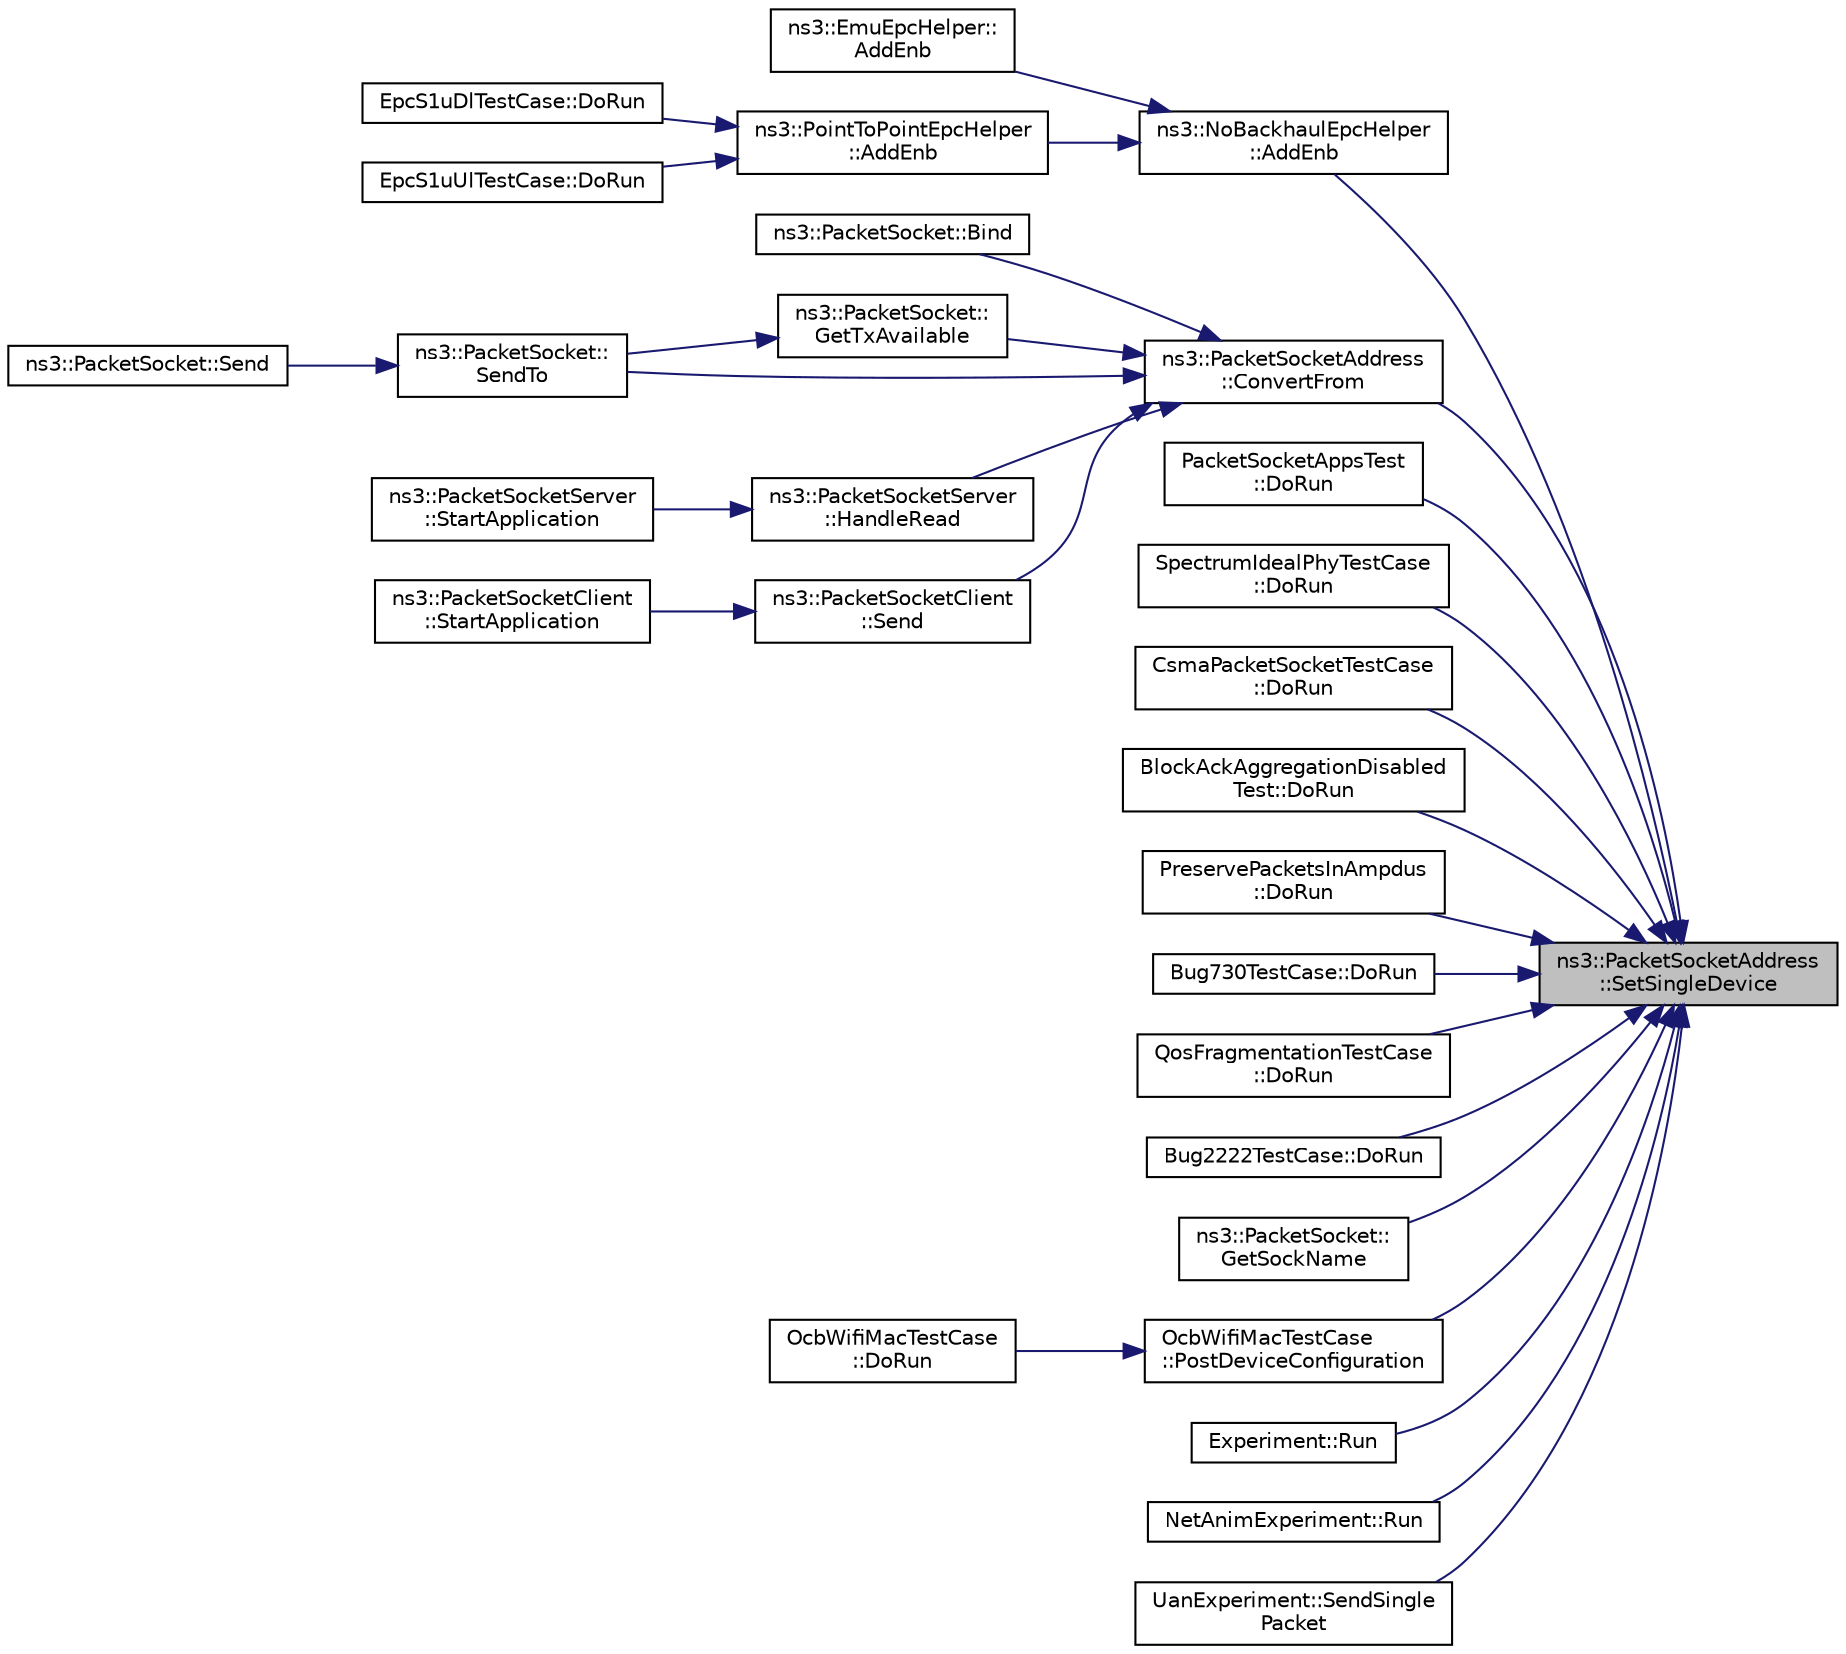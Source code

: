 digraph "ns3::PacketSocketAddress::SetSingleDevice"
{
 // LATEX_PDF_SIZE
  edge [fontname="Helvetica",fontsize="10",labelfontname="Helvetica",labelfontsize="10"];
  node [fontname="Helvetica",fontsize="10",shape=record];
  rankdir="RL";
  Node1 [label="ns3::PacketSocketAddress\l::SetSingleDevice",height=0.2,width=0.4,color="black", fillcolor="grey75", style="filled", fontcolor="black",tooltip="Set the address to match only a specified NetDevice."];
  Node1 -> Node2 [dir="back",color="midnightblue",fontsize="10",style="solid",fontname="Helvetica"];
  Node2 [label="ns3::NoBackhaulEpcHelper\l::AddEnb",height=0.2,width=0.4,color="black", fillcolor="white", style="filled",URL="$classns3_1_1_no_backhaul_epc_helper.html#aa1cdaed2fa4b5f0683c30b6090b37540",tooltip="Add an eNB to the EPC."];
  Node2 -> Node3 [dir="back",color="midnightblue",fontsize="10",style="solid",fontname="Helvetica"];
  Node3 [label="ns3::EmuEpcHelper::\lAddEnb",height=0.2,width=0.4,color="black", fillcolor="white", style="filled",URL="$classns3_1_1_emu_epc_helper.html#abaff0cf3ed70c034b5e0fd22dc89a7ba",tooltip="Add an eNB to the EPC."];
  Node2 -> Node4 [dir="back",color="midnightblue",fontsize="10",style="solid",fontname="Helvetica"];
  Node4 [label="ns3::PointToPointEpcHelper\l::AddEnb",height=0.2,width=0.4,color="black", fillcolor="white", style="filled",URL="$classns3_1_1_point_to_point_epc_helper.html#a6636cc9c0501b719bd81ed13efd3c589",tooltip="Add an eNB to the EPC."];
  Node4 -> Node5 [dir="back",color="midnightblue",fontsize="10",style="solid",fontname="Helvetica"];
  Node5 [label="EpcS1uDlTestCase::DoRun",height=0.2,width=0.4,color="black", fillcolor="white", style="filled",URL="$class_epc_s1u_dl_test_case.html#a2ac9313672e6c5e2a5a33f98a77ffec2",tooltip="Implementation to actually run this TestCase."];
  Node4 -> Node6 [dir="back",color="midnightblue",fontsize="10",style="solid",fontname="Helvetica"];
  Node6 [label="EpcS1uUlTestCase::DoRun",height=0.2,width=0.4,color="black", fillcolor="white", style="filled",URL="$class_epc_s1u_ul_test_case.html#a6fa27997312de46d9b0f3ab2221a24fa",tooltip="Implementation to actually run this TestCase."];
  Node1 -> Node7 [dir="back",color="midnightblue",fontsize="10",style="solid",fontname="Helvetica"];
  Node7 [label="ns3::PacketSocketAddress\l::ConvertFrom",height=0.2,width=0.4,color="black", fillcolor="white", style="filled",URL="$classns3_1_1_packet_socket_address.html#ab90d0401de757d2da5bf1ad07af2ecf5",tooltip=" "];
  Node7 -> Node8 [dir="back",color="midnightblue",fontsize="10",style="solid",fontname="Helvetica"];
  Node8 [label="ns3::PacketSocket::Bind",height=0.2,width=0.4,color="black", fillcolor="white", style="filled",URL="$classns3_1_1_packet_socket.html#a1c50ba1bd9d23186d1c09f60d298095f",tooltip="Bind the socket to the NetDevice and register the protocol handler specified in the address."];
  Node7 -> Node9 [dir="back",color="midnightblue",fontsize="10",style="solid",fontname="Helvetica"];
  Node9 [label="ns3::PacketSocket::\lGetTxAvailable",height=0.2,width=0.4,color="black", fillcolor="white", style="filled",URL="$classns3_1_1_packet_socket.html#a3b7c4884648f1f5be9c284b29618525e",tooltip="Returns the number of bytes which can be sent in a single call to Send."];
  Node9 -> Node10 [dir="back",color="midnightblue",fontsize="10",style="solid",fontname="Helvetica"];
  Node10 [label="ns3::PacketSocket::\lSendTo",height=0.2,width=0.4,color="black", fillcolor="white", style="filled",URL="$classns3_1_1_packet_socket.html#a66dc5b7e29ad76f07ff46368f75b9165",tooltip="Send data to a specified peer."];
  Node10 -> Node11 [dir="back",color="midnightblue",fontsize="10",style="solid",fontname="Helvetica"];
  Node11 [label="ns3::PacketSocket::Send",height=0.2,width=0.4,color="black", fillcolor="white", style="filled",URL="$classns3_1_1_packet_socket.html#a1fd81b9271758334d6abad658580b1a0",tooltip="Send data (or dummy data) to the remote host."];
  Node7 -> Node12 [dir="back",color="midnightblue",fontsize="10",style="solid",fontname="Helvetica"];
  Node12 [label="ns3::PacketSocketServer\l::HandleRead",height=0.2,width=0.4,color="black", fillcolor="white", style="filled",URL="$classns3_1_1_packet_socket_server.html#a2ffc59a7b69f44af5f45fe8e9cf2fc85",tooltip="Handle a packet received by the application."];
  Node12 -> Node13 [dir="back",color="midnightblue",fontsize="10",style="solid",fontname="Helvetica"];
  Node13 [label="ns3::PacketSocketServer\l::StartApplication",height=0.2,width=0.4,color="black", fillcolor="white", style="filled",URL="$classns3_1_1_packet_socket_server.html#ab0ede0184063258690b5501c52644045",tooltip="Application specific startup code."];
  Node7 -> Node14 [dir="back",color="midnightblue",fontsize="10",style="solid",fontname="Helvetica"];
  Node14 [label="ns3::PacketSocketClient\l::Send",height=0.2,width=0.4,color="black", fillcolor="white", style="filled",URL="$classns3_1_1_packet_socket_client.html#ad3a4b71574d311bbc927ec46dc52abd0",tooltip="Send a packet."];
  Node14 -> Node15 [dir="back",color="midnightblue",fontsize="10",style="solid",fontname="Helvetica"];
  Node15 [label="ns3::PacketSocketClient\l::StartApplication",height=0.2,width=0.4,color="black", fillcolor="white", style="filled",URL="$classns3_1_1_packet_socket_client.html#a51fe7978d43291735b363a7060512c37",tooltip="Application specific startup code."];
  Node7 -> Node10 [dir="back",color="midnightblue",fontsize="10",style="solid",fontname="Helvetica"];
  Node1 -> Node16 [dir="back",color="midnightblue",fontsize="10",style="solid",fontname="Helvetica"];
  Node16 [label="PacketSocketAppsTest\l::DoRun",height=0.2,width=0.4,color="black", fillcolor="white", style="filled",URL="$class_packet_socket_apps_test.html#ab2f827993135c4bf011cb6247aed5d43",tooltip="Implementation to actually run this TestCase."];
  Node1 -> Node17 [dir="back",color="midnightblue",fontsize="10",style="solid",fontname="Helvetica"];
  Node17 [label="SpectrumIdealPhyTestCase\l::DoRun",height=0.2,width=0.4,color="black", fillcolor="white", style="filled",URL="$class_spectrum_ideal_phy_test_case.html#a25d1032a0b2d93dc10302aeae4b8338b",tooltip="Implementation to actually run this TestCase."];
  Node1 -> Node18 [dir="back",color="midnightblue",fontsize="10",style="solid",fontname="Helvetica"];
  Node18 [label="CsmaPacketSocketTestCase\l::DoRun",height=0.2,width=0.4,color="black", fillcolor="white", style="filled",URL="$class_csma_packet_socket_test_case.html#a384d3d4dbc79ff809f5104e344ef6da5",tooltip="Implementation to actually run this TestCase."];
  Node1 -> Node19 [dir="back",color="midnightblue",fontsize="10",style="solid",fontname="Helvetica"];
  Node19 [label="BlockAckAggregationDisabled\lTest::DoRun",height=0.2,width=0.4,color="black", fillcolor="white", style="filled",URL="$class_block_ack_aggregation_disabled_test.html#a8c9854ea317152d3c6bc9b83f981a21c",tooltip="Implementation to actually run this TestCase."];
  Node1 -> Node20 [dir="back",color="midnightblue",fontsize="10",style="solid",fontname="Helvetica"];
  Node20 [label="PreservePacketsInAmpdus\l::DoRun",height=0.2,width=0.4,color="black", fillcolor="white", style="filled",URL="$class_preserve_packets_in_ampdus.html#a38dc259d6a12a8e190f5ceea0235624e",tooltip="Implementation to actually run this TestCase."];
  Node1 -> Node21 [dir="back",color="midnightblue",fontsize="10",style="solid",fontname="Helvetica"];
  Node21 [label="Bug730TestCase::DoRun",height=0.2,width=0.4,color="black", fillcolor="white", style="filled",URL="$class_bug730_test_case.html#a9c8853ac24b9200f16c7993ec8df8eda",tooltip="Implementation to actually run this TestCase."];
  Node1 -> Node22 [dir="back",color="midnightblue",fontsize="10",style="solid",fontname="Helvetica"];
  Node22 [label="QosFragmentationTestCase\l::DoRun",height=0.2,width=0.4,color="black", fillcolor="white", style="filled",URL="$class_qos_fragmentation_test_case.html#a2478d61cab2625769f26555d4dcb420b",tooltip="Implementation to actually run this TestCase."];
  Node1 -> Node23 [dir="back",color="midnightblue",fontsize="10",style="solid",fontname="Helvetica"];
  Node23 [label="Bug2222TestCase::DoRun",height=0.2,width=0.4,color="black", fillcolor="white", style="filled",URL="$class_bug2222_test_case.html#a5e36f50efb283abb1802a04946d11bd0",tooltip="Implementation to actually run this TestCase."];
  Node1 -> Node24 [dir="back",color="midnightblue",fontsize="10",style="solid",fontname="Helvetica"];
  Node24 [label="ns3::PacketSocket::\lGetSockName",height=0.2,width=0.4,color="black", fillcolor="white", style="filled",URL="$classns3_1_1_packet_socket.html#a088202f13271fbcf98aab7914dd35497",tooltip="Get socket address."];
  Node1 -> Node25 [dir="back",color="midnightblue",fontsize="10",style="solid",fontname="Helvetica"];
  Node25 [label="OcbWifiMacTestCase\l::PostDeviceConfiguration",height=0.2,width=0.4,color="black", fillcolor="white", style="filled",URL="$class_ocb_wifi_mac_test_case.html#a6b536e2fc476ebf85d4cd0ae7490987c",tooltip="Post device configuration function."];
  Node25 -> Node26 [dir="back",color="midnightblue",fontsize="10",style="solid",fontname="Helvetica"];
  Node26 [label="OcbWifiMacTestCase\l::DoRun",height=0.2,width=0.4,color="black", fillcolor="white", style="filled",URL="$class_ocb_wifi_mac_test_case.html#a730877f90008a4a4e7fd547f964f0f08",tooltip="static-node:0 <-— mobile-node:1"];
  Node1 -> Node27 [dir="back",color="midnightblue",fontsize="10",style="solid",fontname="Helvetica"];
  Node27 [label="Experiment::Run",height=0.2,width=0.4,color="black", fillcolor="white", style="filled",URL="$class_experiment.html#a15cdba434e2674b0c59485bd2a94cb72",tooltip=" "];
  Node1 -> Node28 [dir="back",color="midnightblue",fontsize="10",style="solid",fontname="Helvetica"];
  Node28 [label="NetAnimExperiment::Run",height=0.2,width=0.4,color="black", fillcolor="white", style="filled",URL="$class_net_anim_experiment.html#a63a699997d753ea33b4367ccad6088a3",tooltip="Run function."];
  Node1 -> Node29 [dir="back",color="midnightblue",fontsize="10",style="solid",fontname="Helvetica"];
  Node29 [label="UanExperiment::SendSingle\lPacket",height=0.2,width=0.4,color="black", fillcolor="white", style="filled",URL="$class_uan_experiment.html#ab373f05f2cb7b253fc5d4cdb1392505c",tooltip="Send a packet from one of the nodes."];
}
